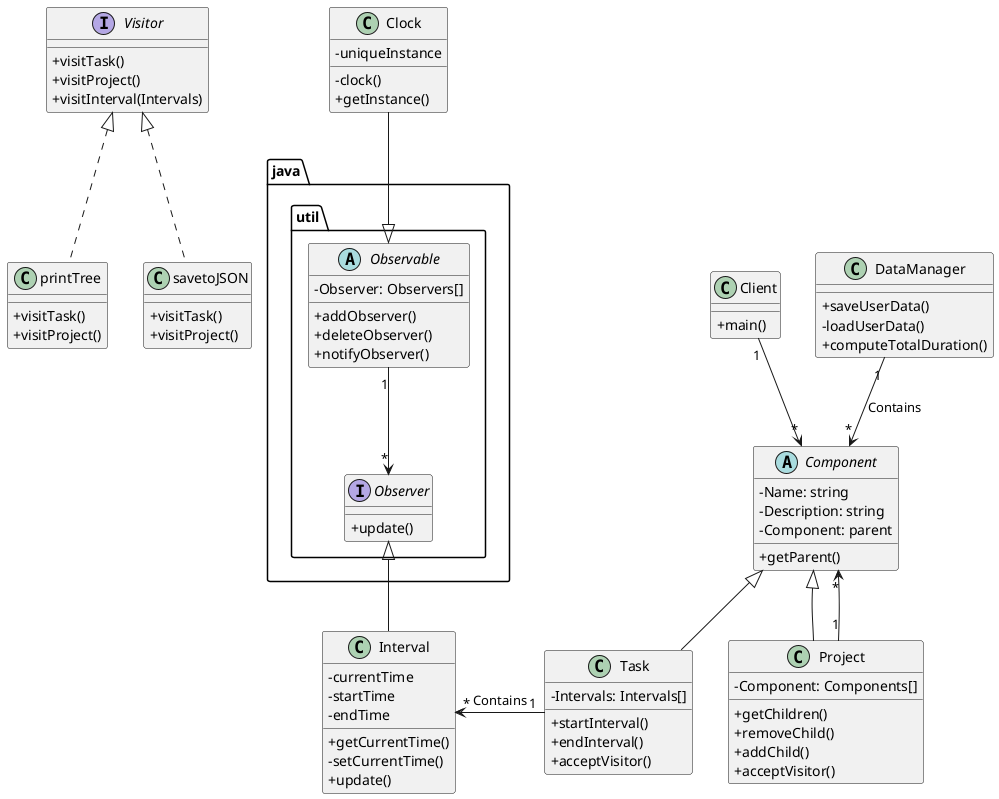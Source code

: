 @startuml 

skinparam classAttributeIconSize 0
skinparam linetype polyline

abstract class Component {
- Name: string
- Description: string
- Component: parent
+ getParent()
}

class Project extends Component {
- Component: Components[]
+ getChildren()
+ removeChild()
+ addChild()
+ acceptVisitor()
}


class Task extends Component {
- Intervals: Intervals[]
+ startInterval()
+ endInterval()
+ acceptVisitor()
}

Interface Visitor{
+ visitTask()
+ visitProject()
+ visitInterval(Intervals)
}

class printTree {
+ visitTask()
+ visitProject()
}

class savetoJSON {
+ visitTask()
+ visitProject()
}

class Interval{
- currentTime
- startTime
- endTime
+ getCurrentTime()
- setCurrentTime()
+ update()

}

package java.util <<Folder>> {
    Interface Observer{
    + update()
    }

    abstract class Observable {
    - Observer: Observers[]
    + addObserver()
    + deleteObserver()
    + notifyObserver()
    }
}


class Clock {
- uniqueInstance
- clock()
+ getInstance()
}

class Client{
+ main()
}

class DataManager{  
+ saveUserData()
- loadUserData()
+ computeTotalDuration()
}


DataManager "1" -down-> "*" Component: Contains
Project "1" -up-> "*" Component
Client "1" -down-> "*" Component
Task "1" -left-> "*" Interval:Contains
Clock -down-|> Observable
Observable "1" -Down-> "*" Observer
Interval -up-|> Observer
Task -[hidden]right-> Project
printTree .up.|> Visitor
savetoJSON .up.|> Visitor

@enduml